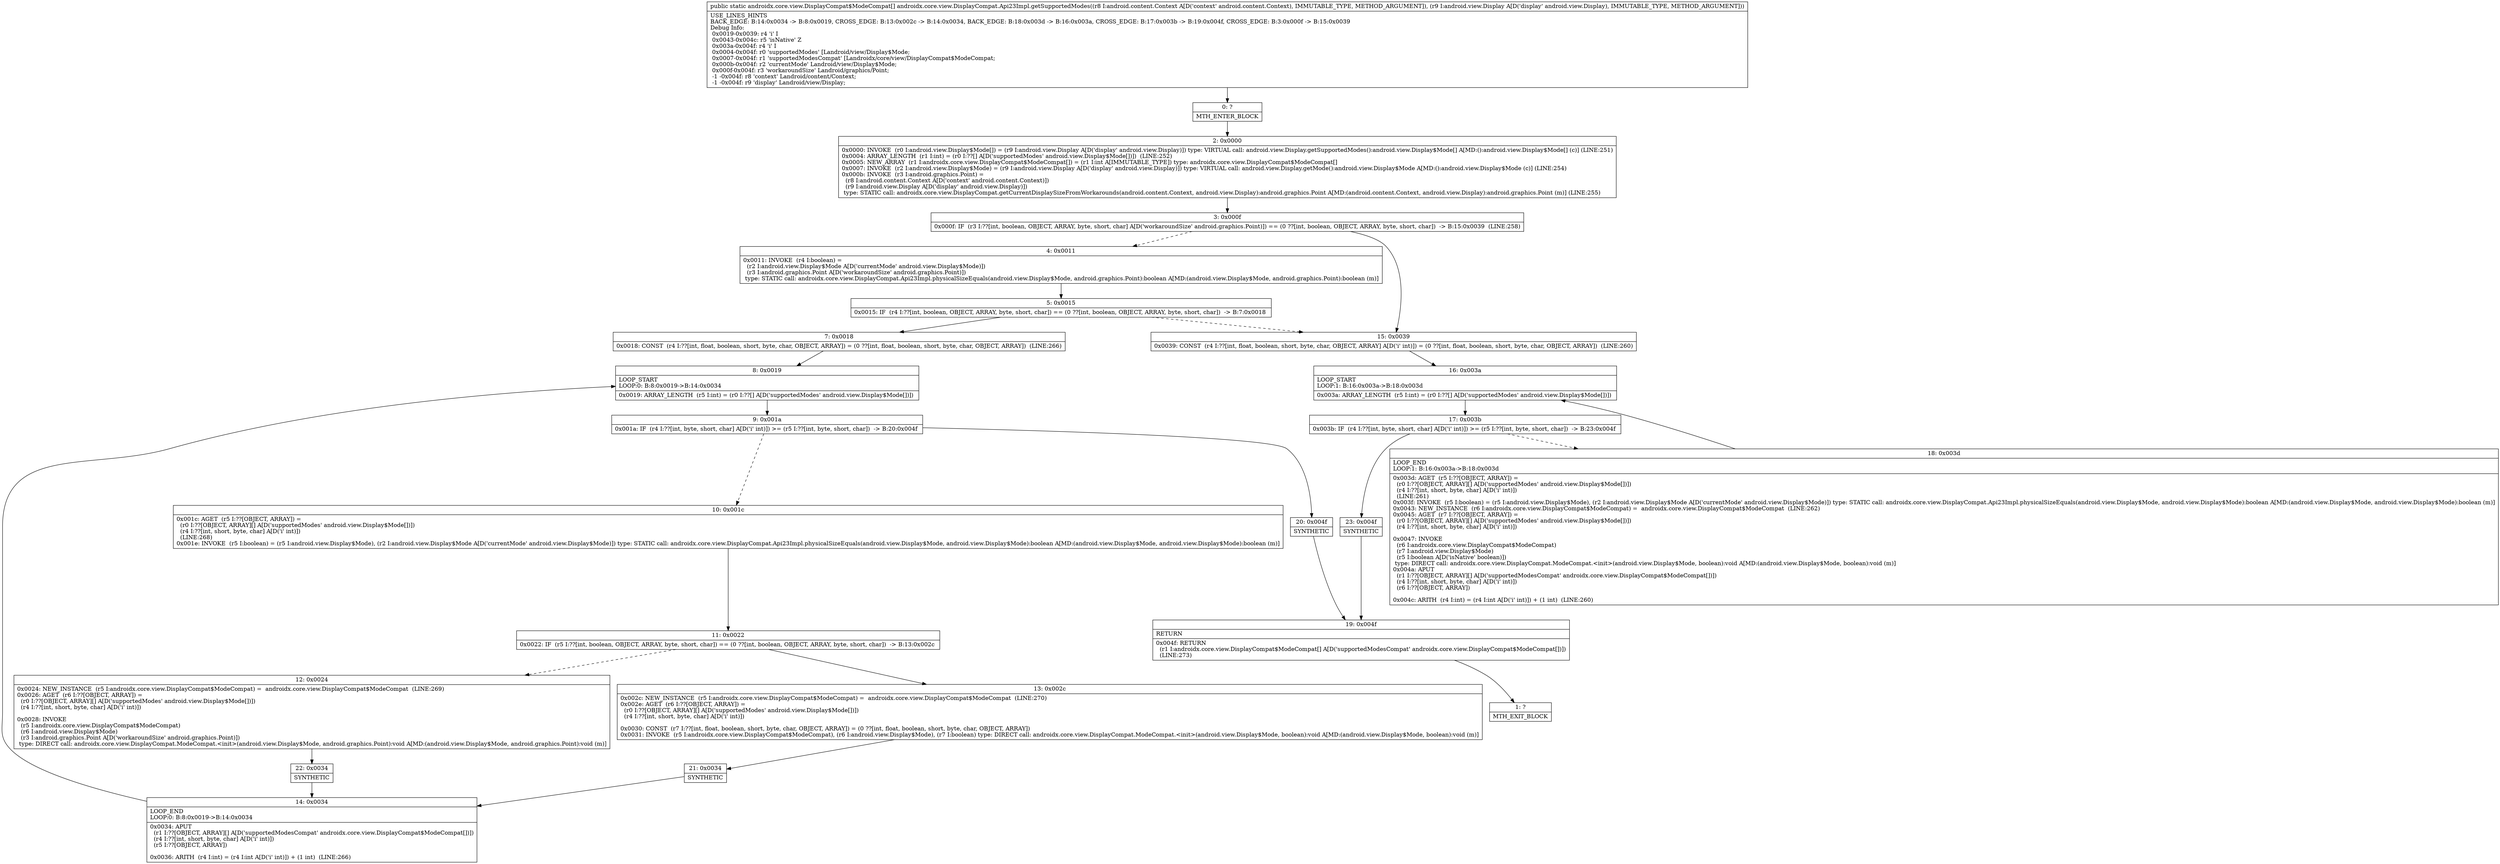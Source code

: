 digraph "CFG forandroidx.core.view.DisplayCompat.Api23Impl.getSupportedModes(Landroid\/content\/Context;Landroid\/view\/Display;)[Landroidx\/core\/view\/DisplayCompat$ModeCompat;" {
Node_0 [shape=record,label="{0\:\ ?|MTH_ENTER_BLOCK\l}"];
Node_2 [shape=record,label="{2\:\ 0x0000|0x0000: INVOKE  (r0 I:android.view.Display$Mode[]) = (r9 I:android.view.Display A[D('display' android.view.Display)]) type: VIRTUAL call: android.view.Display.getSupportedModes():android.view.Display$Mode[] A[MD:():android.view.Display$Mode[] (c)] (LINE:251)\l0x0004: ARRAY_LENGTH  (r1 I:int) = (r0 I:??[] A[D('supportedModes' android.view.Display$Mode[])])  (LINE:252)\l0x0005: NEW_ARRAY  (r1 I:androidx.core.view.DisplayCompat$ModeCompat[]) = (r1 I:int A[IMMUTABLE_TYPE]) type: androidx.core.view.DisplayCompat$ModeCompat[] \l0x0007: INVOKE  (r2 I:android.view.Display$Mode) = (r9 I:android.view.Display A[D('display' android.view.Display)]) type: VIRTUAL call: android.view.Display.getMode():android.view.Display$Mode A[MD:():android.view.Display$Mode (c)] (LINE:254)\l0x000b: INVOKE  (r3 I:android.graphics.Point) = \l  (r8 I:android.content.Context A[D('context' android.content.Context)])\l  (r9 I:android.view.Display A[D('display' android.view.Display)])\l type: STATIC call: androidx.core.view.DisplayCompat.getCurrentDisplaySizeFromWorkarounds(android.content.Context, android.view.Display):android.graphics.Point A[MD:(android.content.Context, android.view.Display):android.graphics.Point (m)] (LINE:255)\l}"];
Node_3 [shape=record,label="{3\:\ 0x000f|0x000f: IF  (r3 I:??[int, boolean, OBJECT, ARRAY, byte, short, char] A[D('workaroundSize' android.graphics.Point)]) == (0 ??[int, boolean, OBJECT, ARRAY, byte, short, char])  \-\> B:15:0x0039  (LINE:258)\l}"];
Node_4 [shape=record,label="{4\:\ 0x0011|0x0011: INVOKE  (r4 I:boolean) = \l  (r2 I:android.view.Display$Mode A[D('currentMode' android.view.Display$Mode)])\l  (r3 I:android.graphics.Point A[D('workaroundSize' android.graphics.Point)])\l type: STATIC call: androidx.core.view.DisplayCompat.Api23Impl.physicalSizeEquals(android.view.Display$Mode, android.graphics.Point):boolean A[MD:(android.view.Display$Mode, android.graphics.Point):boolean (m)]\l}"];
Node_5 [shape=record,label="{5\:\ 0x0015|0x0015: IF  (r4 I:??[int, boolean, OBJECT, ARRAY, byte, short, char]) == (0 ??[int, boolean, OBJECT, ARRAY, byte, short, char])  \-\> B:7:0x0018 \l}"];
Node_7 [shape=record,label="{7\:\ 0x0018|0x0018: CONST  (r4 I:??[int, float, boolean, short, byte, char, OBJECT, ARRAY]) = (0 ??[int, float, boolean, short, byte, char, OBJECT, ARRAY])  (LINE:266)\l}"];
Node_8 [shape=record,label="{8\:\ 0x0019|LOOP_START\lLOOP:0: B:8:0x0019\-\>B:14:0x0034\l|0x0019: ARRAY_LENGTH  (r5 I:int) = (r0 I:??[] A[D('supportedModes' android.view.Display$Mode[])]) \l}"];
Node_9 [shape=record,label="{9\:\ 0x001a|0x001a: IF  (r4 I:??[int, byte, short, char] A[D('i' int)]) \>= (r5 I:??[int, byte, short, char])  \-\> B:20:0x004f \l}"];
Node_10 [shape=record,label="{10\:\ 0x001c|0x001c: AGET  (r5 I:??[OBJECT, ARRAY]) = \l  (r0 I:??[OBJECT, ARRAY][] A[D('supportedModes' android.view.Display$Mode[])])\l  (r4 I:??[int, short, byte, char] A[D('i' int)])\l  (LINE:268)\l0x001e: INVOKE  (r5 I:boolean) = (r5 I:android.view.Display$Mode), (r2 I:android.view.Display$Mode A[D('currentMode' android.view.Display$Mode)]) type: STATIC call: androidx.core.view.DisplayCompat.Api23Impl.physicalSizeEquals(android.view.Display$Mode, android.view.Display$Mode):boolean A[MD:(android.view.Display$Mode, android.view.Display$Mode):boolean (m)]\l}"];
Node_11 [shape=record,label="{11\:\ 0x0022|0x0022: IF  (r5 I:??[int, boolean, OBJECT, ARRAY, byte, short, char]) == (0 ??[int, boolean, OBJECT, ARRAY, byte, short, char])  \-\> B:13:0x002c \l}"];
Node_12 [shape=record,label="{12\:\ 0x0024|0x0024: NEW_INSTANCE  (r5 I:androidx.core.view.DisplayCompat$ModeCompat) =  androidx.core.view.DisplayCompat$ModeCompat  (LINE:269)\l0x0026: AGET  (r6 I:??[OBJECT, ARRAY]) = \l  (r0 I:??[OBJECT, ARRAY][] A[D('supportedModes' android.view.Display$Mode[])])\l  (r4 I:??[int, short, byte, char] A[D('i' int)])\l \l0x0028: INVOKE  \l  (r5 I:androidx.core.view.DisplayCompat$ModeCompat)\l  (r6 I:android.view.Display$Mode)\l  (r3 I:android.graphics.Point A[D('workaroundSize' android.graphics.Point)])\l type: DIRECT call: androidx.core.view.DisplayCompat.ModeCompat.\<init\>(android.view.Display$Mode, android.graphics.Point):void A[MD:(android.view.Display$Mode, android.graphics.Point):void (m)]\l}"];
Node_22 [shape=record,label="{22\:\ 0x0034|SYNTHETIC\l}"];
Node_14 [shape=record,label="{14\:\ 0x0034|LOOP_END\lLOOP:0: B:8:0x0019\-\>B:14:0x0034\l|0x0034: APUT  \l  (r1 I:??[OBJECT, ARRAY][] A[D('supportedModesCompat' androidx.core.view.DisplayCompat$ModeCompat[])])\l  (r4 I:??[int, short, byte, char] A[D('i' int)])\l  (r5 I:??[OBJECT, ARRAY])\l \l0x0036: ARITH  (r4 I:int) = (r4 I:int A[D('i' int)]) + (1 int)  (LINE:266)\l}"];
Node_13 [shape=record,label="{13\:\ 0x002c|0x002c: NEW_INSTANCE  (r5 I:androidx.core.view.DisplayCompat$ModeCompat) =  androidx.core.view.DisplayCompat$ModeCompat  (LINE:270)\l0x002e: AGET  (r6 I:??[OBJECT, ARRAY]) = \l  (r0 I:??[OBJECT, ARRAY][] A[D('supportedModes' android.view.Display$Mode[])])\l  (r4 I:??[int, short, byte, char] A[D('i' int)])\l \l0x0030: CONST  (r7 I:??[int, float, boolean, short, byte, char, OBJECT, ARRAY]) = (0 ??[int, float, boolean, short, byte, char, OBJECT, ARRAY]) \l0x0031: INVOKE  (r5 I:androidx.core.view.DisplayCompat$ModeCompat), (r6 I:android.view.Display$Mode), (r7 I:boolean) type: DIRECT call: androidx.core.view.DisplayCompat.ModeCompat.\<init\>(android.view.Display$Mode, boolean):void A[MD:(android.view.Display$Mode, boolean):void (m)]\l}"];
Node_21 [shape=record,label="{21\:\ 0x0034|SYNTHETIC\l}"];
Node_20 [shape=record,label="{20\:\ 0x004f|SYNTHETIC\l}"];
Node_19 [shape=record,label="{19\:\ 0x004f|RETURN\l|0x004f: RETURN  \l  (r1 I:androidx.core.view.DisplayCompat$ModeCompat[] A[D('supportedModesCompat' androidx.core.view.DisplayCompat$ModeCompat[])])\l  (LINE:273)\l}"];
Node_1 [shape=record,label="{1\:\ ?|MTH_EXIT_BLOCK\l}"];
Node_15 [shape=record,label="{15\:\ 0x0039|0x0039: CONST  (r4 I:??[int, float, boolean, short, byte, char, OBJECT, ARRAY] A[D('i' int)]) = (0 ??[int, float, boolean, short, byte, char, OBJECT, ARRAY])  (LINE:260)\l}"];
Node_16 [shape=record,label="{16\:\ 0x003a|LOOP_START\lLOOP:1: B:16:0x003a\-\>B:18:0x003d\l|0x003a: ARRAY_LENGTH  (r5 I:int) = (r0 I:??[] A[D('supportedModes' android.view.Display$Mode[])]) \l}"];
Node_17 [shape=record,label="{17\:\ 0x003b|0x003b: IF  (r4 I:??[int, byte, short, char] A[D('i' int)]) \>= (r5 I:??[int, byte, short, char])  \-\> B:23:0x004f \l}"];
Node_18 [shape=record,label="{18\:\ 0x003d|LOOP_END\lLOOP:1: B:16:0x003a\-\>B:18:0x003d\l|0x003d: AGET  (r5 I:??[OBJECT, ARRAY]) = \l  (r0 I:??[OBJECT, ARRAY][] A[D('supportedModes' android.view.Display$Mode[])])\l  (r4 I:??[int, short, byte, char] A[D('i' int)])\l  (LINE:261)\l0x003f: INVOKE  (r5 I:boolean) = (r5 I:android.view.Display$Mode), (r2 I:android.view.Display$Mode A[D('currentMode' android.view.Display$Mode)]) type: STATIC call: androidx.core.view.DisplayCompat.Api23Impl.physicalSizeEquals(android.view.Display$Mode, android.view.Display$Mode):boolean A[MD:(android.view.Display$Mode, android.view.Display$Mode):boolean (m)]\l0x0043: NEW_INSTANCE  (r6 I:androidx.core.view.DisplayCompat$ModeCompat) =  androidx.core.view.DisplayCompat$ModeCompat  (LINE:262)\l0x0045: AGET  (r7 I:??[OBJECT, ARRAY]) = \l  (r0 I:??[OBJECT, ARRAY][] A[D('supportedModes' android.view.Display$Mode[])])\l  (r4 I:??[int, short, byte, char] A[D('i' int)])\l \l0x0047: INVOKE  \l  (r6 I:androidx.core.view.DisplayCompat$ModeCompat)\l  (r7 I:android.view.Display$Mode)\l  (r5 I:boolean A[D('isNative' boolean)])\l type: DIRECT call: androidx.core.view.DisplayCompat.ModeCompat.\<init\>(android.view.Display$Mode, boolean):void A[MD:(android.view.Display$Mode, boolean):void (m)]\l0x004a: APUT  \l  (r1 I:??[OBJECT, ARRAY][] A[D('supportedModesCompat' androidx.core.view.DisplayCompat$ModeCompat[])])\l  (r4 I:??[int, short, byte, char] A[D('i' int)])\l  (r6 I:??[OBJECT, ARRAY])\l \l0x004c: ARITH  (r4 I:int) = (r4 I:int A[D('i' int)]) + (1 int)  (LINE:260)\l}"];
Node_23 [shape=record,label="{23\:\ 0x004f|SYNTHETIC\l}"];
MethodNode[shape=record,label="{public static androidx.core.view.DisplayCompat$ModeCompat[] androidx.core.view.DisplayCompat.Api23Impl.getSupportedModes((r8 I:android.content.Context A[D('context' android.content.Context), IMMUTABLE_TYPE, METHOD_ARGUMENT]), (r9 I:android.view.Display A[D('display' android.view.Display), IMMUTABLE_TYPE, METHOD_ARGUMENT]))  | USE_LINES_HINTS\lBACK_EDGE: B:14:0x0034 \-\> B:8:0x0019, CROSS_EDGE: B:13:0x002c \-\> B:14:0x0034, BACK_EDGE: B:18:0x003d \-\> B:16:0x003a, CROSS_EDGE: B:17:0x003b \-\> B:19:0x004f, CROSS_EDGE: B:3:0x000f \-\> B:15:0x0039\lDebug Info:\l  0x0019\-0x0039: r4 'i' I\l  0x0043\-0x004c: r5 'isNative' Z\l  0x003a\-0x004f: r4 'i' I\l  0x0004\-0x004f: r0 'supportedModes' [Landroid\/view\/Display$Mode;\l  0x0007\-0x004f: r1 'supportedModesCompat' [Landroidx\/core\/view\/DisplayCompat$ModeCompat;\l  0x000b\-0x004f: r2 'currentMode' Landroid\/view\/Display$Mode;\l  0x000f\-0x004f: r3 'workaroundSize' Landroid\/graphics\/Point;\l  \-1 \-0x004f: r8 'context' Landroid\/content\/Context;\l  \-1 \-0x004f: r9 'display' Landroid\/view\/Display;\l}"];
MethodNode -> Node_0;Node_0 -> Node_2;
Node_2 -> Node_3;
Node_3 -> Node_4[style=dashed];
Node_3 -> Node_15;
Node_4 -> Node_5;
Node_5 -> Node_7;
Node_5 -> Node_15[style=dashed];
Node_7 -> Node_8;
Node_8 -> Node_9;
Node_9 -> Node_10[style=dashed];
Node_9 -> Node_20;
Node_10 -> Node_11;
Node_11 -> Node_12[style=dashed];
Node_11 -> Node_13;
Node_12 -> Node_22;
Node_22 -> Node_14;
Node_14 -> Node_8;
Node_13 -> Node_21;
Node_21 -> Node_14;
Node_20 -> Node_19;
Node_19 -> Node_1;
Node_15 -> Node_16;
Node_16 -> Node_17;
Node_17 -> Node_18[style=dashed];
Node_17 -> Node_23;
Node_18 -> Node_16;
Node_23 -> Node_19;
}

